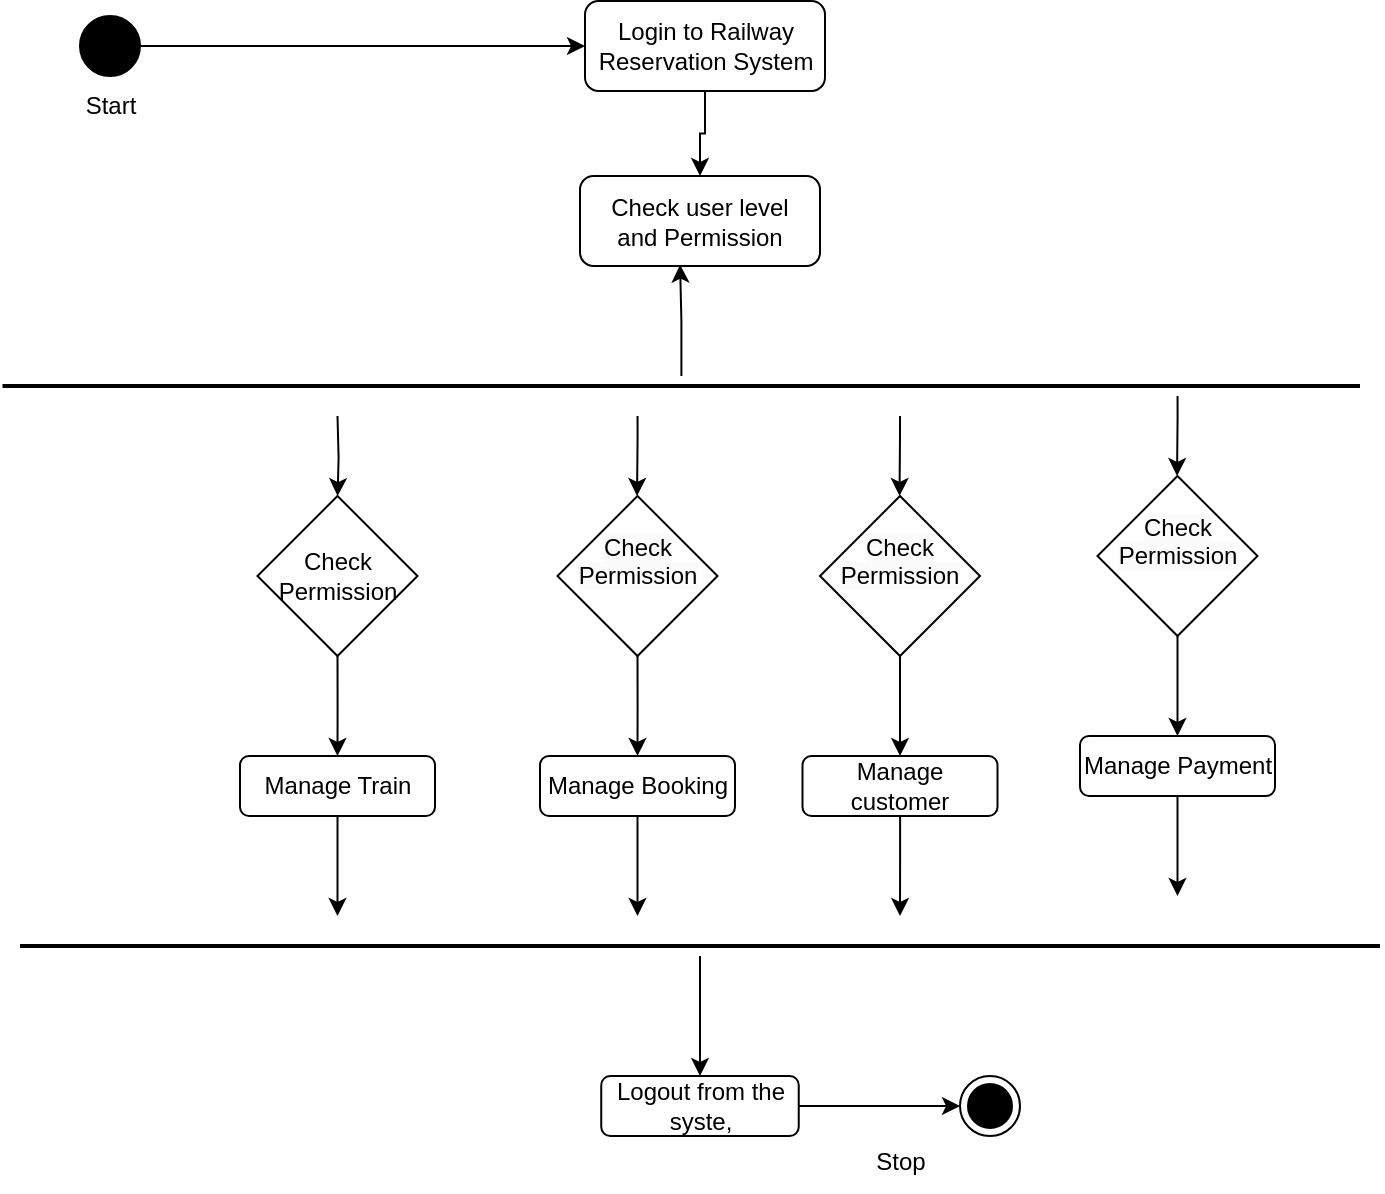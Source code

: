<mxfile version="23.1.7" type="device">
  <diagram name="Page-1" id="e7e014a7-5840-1c2e-5031-d8a46d1fe8dd">
    <mxGraphModel dx="800" dy="460" grid="1" gridSize="10" guides="1" tooltips="1" connect="1" arrows="1" fold="1" page="1" pageScale="1" pageWidth="1169" pageHeight="826" background="none" math="0" shadow="0">
      <root>
        <mxCell id="0" />
        <mxCell id="1" parent="0" />
        <mxCell id="cyoJXU-WO3Ss5TMpzt__-55" style="edgeStyle=orthogonalEdgeStyle;rounded=0;orthogonalLoop=1;jettySize=auto;html=1;entryX=0;entryY=0.5;entryDx=0;entryDy=0;" edge="1" parent="1" source="cyoJXU-WO3Ss5TMpzt__-41" target="cyoJXU-WO3Ss5TMpzt__-44">
          <mxGeometry relative="1" as="geometry" />
        </mxCell>
        <mxCell id="cyoJXU-WO3Ss5TMpzt__-41" value="" style="ellipse;fillColor=strokeColor;html=1;" vertex="1" parent="1">
          <mxGeometry x="190" y="100" width="30" height="30" as="geometry" />
        </mxCell>
        <mxCell id="cyoJXU-WO3Ss5TMpzt__-42" value="Start" style="text;html=1;align=center;verticalAlign=middle;resizable=0;points=[];autosize=1;strokeColor=none;fillColor=none;" vertex="1" parent="1">
          <mxGeometry x="180" y="130" width="50" height="30" as="geometry" />
        </mxCell>
        <mxCell id="cyoJXU-WO3Ss5TMpzt__-43" value="Check user level&lt;br&gt;and Permission" style="rounded=1;whiteSpace=wrap;html=1;" vertex="1" parent="1">
          <mxGeometry x="440" y="180" width="120" height="45" as="geometry" />
        </mxCell>
        <mxCell id="cyoJXU-WO3Ss5TMpzt__-54" value="" style="edgeStyle=orthogonalEdgeStyle;rounded=0;orthogonalLoop=1;jettySize=auto;html=1;" edge="1" parent="1" source="cyoJXU-WO3Ss5TMpzt__-44" target="cyoJXU-WO3Ss5TMpzt__-43">
          <mxGeometry relative="1" as="geometry" />
        </mxCell>
        <mxCell id="cyoJXU-WO3Ss5TMpzt__-44" value="Login to Railway&lt;br&gt;Reservation System" style="rounded=1;whiteSpace=wrap;html=1;" vertex="1" parent="1">
          <mxGeometry x="442.5" y="92.5" width="120" height="45" as="geometry" />
        </mxCell>
        <mxCell id="cyoJXU-WO3Ss5TMpzt__-64" style="edgeStyle=orthogonalEdgeStyle;rounded=0;orthogonalLoop=1;jettySize=auto;html=1;" edge="1" parent="1" target="cyoJXU-WO3Ss5TMpzt__-46">
          <mxGeometry relative="1" as="geometry">
            <mxPoint x="318.75" y="300" as="sourcePoint" />
          </mxGeometry>
        </mxCell>
        <mxCell id="cyoJXU-WO3Ss5TMpzt__-46" value="Check&lt;br&gt;Permission" style="rhombus;whiteSpace=wrap;html=1;" vertex="1" parent="1">
          <mxGeometry x="278.75" y="340" width="80" height="80" as="geometry" />
        </mxCell>
        <mxCell id="cyoJXU-WO3Ss5TMpzt__-60" style="edgeStyle=orthogonalEdgeStyle;rounded=0;orthogonalLoop=1;jettySize=auto;html=1;exitX=0.5;exitY=1;exitDx=0;exitDy=0;" edge="1" parent="1" source="cyoJXU-WO3Ss5TMpzt__-47" target="cyoJXU-WO3Ss5TMpzt__-51">
          <mxGeometry relative="1" as="geometry" />
        </mxCell>
        <mxCell id="cyoJXU-WO3Ss5TMpzt__-47" value="&#xa;&lt;span style=&quot;color: rgb(0, 0, 0); font-family: Helvetica; font-size: 12px; font-style: normal; font-variant-ligatures: normal; font-variant-caps: normal; font-weight: 400; letter-spacing: normal; orphans: 2; text-align: center; text-indent: 0px; text-transform: none; widows: 2; word-spacing: 0px; -webkit-text-stroke-width: 0px; background-color: rgb(251, 251, 251); text-decoration-thickness: initial; text-decoration-style: initial; text-decoration-color: initial; float: none; display: inline !important;&quot;&gt;Check&lt;/span&gt;&lt;br style=&quot;border-color: var(--border-color); color: rgb(0, 0, 0); font-family: Helvetica; font-size: 12px; font-style: normal; font-variant-ligatures: normal; font-variant-caps: normal; font-weight: 400; letter-spacing: normal; orphans: 2; text-align: center; text-indent: 0px; text-transform: none; widows: 2; word-spacing: 0px; -webkit-text-stroke-width: 0px; background-color: rgb(251, 251, 251); text-decoration-thickness: initial; text-decoration-style: initial; text-decoration-color: initial;&quot;&gt;&lt;span style=&quot;color: rgb(0, 0, 0); font-family: Helvetica; font-size: 12px; font-style: normal; font-variant-ligatures: normal; font-variant-caps: normal; font-weight: 400; letter-spacing: normal; orphans: 2; text-align: center; text-indent: 0px; text-transform: none; widows: 2; word-spacing: 0px; -webkit-text-stroke-width: 0px; background-color: rgb(251, 251, 251); text-decoration-thickness: initial; text-decoration-style: initial; text-decoration-color: initial; float: none; display: inline !important;&quot;&gt;Permission&lt;/span&gt;&#xa;&#xa;" style="rhombus;whiteSpace=wrap;html=1;" vertex="1" parent="1">
          <mxGeometry x="428.75" y="340" width="80" height="80" as="geometry" />
        </mxCell>
        <mxCell id="cyoJXU-WO3Ss5TMpzt__-62" style="edgeStyle=orthogonalEdgeStyle;rounded=0;orthogonalLoop=1;jettySize=auto;html=1;entryX=0.5;entryY=0;entryDx=0;entryDy=0;" edge="1" parent="1" source="cyoJXU-WO3Ss5TMpzt__-48" target="cyoJXU-WO3Ss5TMpzt__-52">
          <mxGeometry relative="1" as="geometry" />
        </mxCell>
        <mxCell id="cyoJXU-WO3Ss5TMpzt__-48" value="&#xa;&lt;span style=&quot;color: rgb(0, 0, 0); font-family: Helvetica; font-size: 12px; font-style: normal; font-variant-ligatures: normal; font-variant-caps: normal; font-weight: 400; letter-spacing: normal; orphans: 2; text-align: center; text-indent: 0px; text-transform: none; widows: 2; word-spacing: 0px; -webkit-text-stroke-width: 0px; background-color: rgb(251, 251, 251); text-decoration-thickness: initial; text-decoration-style: initial; text-decoration-color: initial; float: none; display: inline !important;&quot;&gt;Check&lt;/span&gt;&lt;br style=&quot;border-color: var(--border-color); color: rgb(0, 0, 0); font-family: Helvetica; font-size: 12px; font-style: normal; font-variant-ligatures: normal; font-variant-caps: normal; font-weight: 400; letter-spacing: normal; orphans: 2; text-align: center; text-indent: 0px; text-transform: none; widows: 2; word-spacing: 0px; -webkit-text-stroke-width: 0px; background-color: rgb(251, 251, 251); text-decoration-thickness: initial; text-decoration-style: initial; text-decoration-color: initial;&quot;&gt;&lt;span style=&quot;color: rgb(0, 0, 0); font-family: Helvetica; font-size: 12px; font-style: normal; font-variant-ligatures: normal; font-variant-caps: normal; font-weight: 400; letter-spacing: normal; orphans: 2; text-align: center; text-indent: 0px; text-transform: none; widows: 2; word-spacing: 0px; -webkit-text-stroke-width: 0px; background-color: rgb(251, 251, 251); text-decoration-thickness: initial; text-decoration-style: initial; text-decoration-color: initial; float: none; display: inline !important;&quot;&gt;Permission&lt;/span&gt;&#xa;&#xa;" style="rhombus;whiteSpace=wrap;html=1;" vertex="1" parent="1">
          <mxGeometry x="560" y="340" width="80" height="80" as="geometry" />
        </mxCell>
        <mxCell id="cyoJXU-WO3Ss5TMpzt__-63" style="edgeStyle=orthogonalEdgeStyle;rounded=0;orthogonalLoop=1;jettySize=auto;html=1;entryX=0.5;entryY=0;entryDx=0;entryDy=0;" edge="1" parent="1" source="cyoJXU-WO3Ss5TMpzt__-49" target="cyoJXU-WO3Ss5TMpzt__-53">
          <mxGeometry relative="1" as="geometry" />
        </mxCell>
        <mxCell id="cyoJXU-WO3Ss5TMpzt__-49" value="&#xa;&lt;span style=&quot;color: rgb(0, 0, 0); font-family: Helvetica; font-size: 12px; font-style: normal; font-variant-ligatures: normal; font-variant-caps: normal; font-weight: 400; letter-spacing: normal; orphans: 2; text-align: center; text-indent: 0px; text-transform: none; widows: 2; word-spacing: 0px; -webkit-text-stroke-width: 0px; background-color: rgb(251, 251, 251); text-decoration-thickness: initial; text-decoration-style: initial; text-decoration-color: initial; float: none; display: inline !important;&quot;&gt;Check&lt;/span&gt;&lt;br style=&quot;border-color: var(--border-color); color: rgb(0, 0, 0); font-family: Helvetica; font-size: 12px; font-style: normal; font-variant-ligatures: normal; font-variant-caps: normal; font-weight: 400; letter-spacing: normal; orphans: 2; text-align: center; text-indent: 0px; text-transform: none; widows: 2; word-spacing: 0px; -webkit-text-stroke-width: 0px; background-color: rgb(251, 251, 251); text-decoration-thickness: initial; text-decoration-style: initial; text-decoration-color: initial;&quot;&gt;&lt;span style=&quot;color: rgb(0, 0, 0); font-family: Helvetica; font-size: 12px; font-style: normal; font-variant-ligatures: normal; font-variant-caps: normal; font-weight: 400; letter-spacing: normal; orphans: 2; text-align: center; text-indent: 0px; text-transform: none; widows: 2; word-spacing: 0px; -webkit-text-stroke-width: 0px; background-color: rgb(251, 251, 251); text-decoration-thickness: initial; text-decoration-style: initial; text-decoration-color: initial; float: none; display: inline !important;&quot;&gt;Permission&lt;/span&gt;&#xa;&#xa;" style="rhombus;whiteSpace=wrap;html=1;" vertex="1" parent="1">
          <mxGeometry x="698.75" y="330" width="80" height="80" as="geometry" />
        </mxCell>
        <mxCell id="cyoJXU-WO3Ss5TMpzt__-59" style="edgeStyle=orthogonalEdgeStyle;rounded=0;orthogonalLoop=1;jettySize=auto;html=1;exitX=0.5;exitY=1;exitDx=0;exitDy=0;" edge="1" parent="1" source="cyoJXU-WO3Ss5TMpzt__-46" target="cyoJXU-WO3Ss5TMpzt__-50">
          <mxGeometry relative="1" as="geometry" />
        </mxCell>
        <mxCell id="cyoJXU-WO3Ss5TMpzt__-75" style="edgeStyle=orthogonalEdgeStyle;rounded=0;orthogonalLoop=1;jettySize=auto;html=1;" edge="1" parent="1" source="cyoJXU-WO3Ss5TMpzt__-50">
          <mxGeometry relative="1" as="geometry">
            <mxPoint x="318.75" y="550.0" as="targetPoint" />
          </mxGeometry>
        </mxCell>
        <mxCell id="cyoJXU-WO3Ss5TMpzt__-50" value="Manage Train" style="rounded=1;whiteSpace=wrap;html=1;" vertex="1" parent="1">
          <mxGeometry x="270" y="470" width="97.5" height="30" as="geometry" />
        </mxCell>
        <mxCell id="cyoJXU-WO3Ss5TMpzt__-76" style="edgeStyle=orthogonalEdgeStyle;rounded=0;orthogonalLoop=1;jettySize=auto;html=1;" edge="1" parent="1" source="cyoJXU-WO3Ss5TMpzt__-51">
          <mxGeometry relative="1" as="geometry">
            <mxPoint x="468.75" y="550.0" as="targetPoint" />
          </mxGeometry>
        </mxCell>
        <mxCell id="cyoJXU-WO3Ss5TMpzt__-51" value="Manage Booking" style="rounded=1;whiteSpace=wrap;html=1;" vertex="1" parent="1">
          <mxGeometry x="420" y="470" width="97.5" height="30" as="geometry" />
        </mxCell>
        <mxCell id="cyoJXU-WO3Ss5TMpzt__-77" style="edgeStyle=orthogonalEdgeStyle;rounded=0;orthogonalLoop=1;jettySize=auto;html=1;" edge="1" parent="1" source="cyoJXU-WO3Ss5TMpzt__-52">
          <mxGeometry relative="1" as="geometry">
            <mxPoint x="600" y="550.0" as="targetPoint" />
          </mxGeometry>
        </mxCell>
        <mxCell id="cyoJXU-WO3Ss5TMpzt__-52" value="Manage customer" style="rounded=1;whiteSpace=wrap;html=1;" vertex="1" parent="1">
          <mxGeometry x="551.25" y="470" width="97.5" height="30" as="geometry" />
        </mxCell>
        <mxCell id="cyoJXU-WO3Ss5TMpzt__-78" style="edgeStyle=orthogonalEdgeStyle;rounded=0;orthogonalLoop=1;jettySize=auto;html=1;" edge="1" parent="1" source="cyoJXU-WO3Ss5TMpzt__-53">
          <mxGeometry relative="1" as="geometry">
            <mxPoint x="738.75" y="540.0" as="targetPoint" />
          </mxGeometry>
        </mxCell>
        <mxCell id="cyoJXU-WO3Ss5TMpzt__-53" value="Manage Payment" style="rounded=1;whiteSpace=wrap;html=1;" vertex="1" parent="1">
          <mxGeometry x="690" y="460" width="97.5" height="30" as="geometry" />
        </mxCell>
        <mxCell id="cyoJXU-WO3Ss5TMpzt__-79" style="edgeStyle=orthogonalEdgeStyle;rounded=0;orthogonalLoop=1;jettySize=auto;html=1;entryX=0.417;entryY=0.985;entryDx=0;entryDy=0;entryPerimeter=0;" edge="1" parent="1" source="cyoJXU-WO3Ss5TMpzt__-56" target="cyoJXU-WO3Ss5TMpzt__-43">
          <mxGeometry relative="1" as="geometry">
            <mxPoint x="490.625" y="200" as="targetPoint" />
          </mxGeometry>
        </mxCell>
        <mxCell id="cyoJXU-WO3Ss5TMpzt__-56" value="" style="line;strokeWidth=2;html=1;" vertex="1" parent="1">
          <mxGeometry x="151.25" y="280" width="678.75" height="10" as="geometry" />
        </mxCell>
        <mxCell id="cyoJXU-WO3Ss5TMpzt__-66" style="edgeStyle=orthogonalEdgeStyle;rounded=0;orthogonalLoop=1;jettySize=auto;html=1;" edge="1" parent="1">
          <mxGeometry relative="1" as="geometry">
            <mxPoint x="468.52" y="340" as="targetPoint" />
            <mxPoint x="468.77" y="300" as="sourcePoint" />
            <Array as="points">
              <mxPoint x="468.77" y="310" />
              <mxPoint x="468.77" y="310" />
            </Array>
          </mxGeometry>
        </mxCell>
        <mxCell id="cyoJXU-WO3Ss5TMpzt__-67" style="edgeStyle=orthogonalEdgeStyle;rounded=0;orthogonalLoop=1;jettySize=auto;html=1;" edge="1" parent="1">
          <mxGeometry relative="1" as="geometry">
            <mxPoint x="599.77" y="340" as="targetPoint" />
            <mxPoint x="600.02" y="300" as="sourcePoint" />
            <Array as="points">
              <mxPoint x="600.02" y="310" />
              <mxPoint x="600.02" y="310" />
            </Array>
          </mxGeometry>
        </mxCell>
        <mxCell id="cyoJXU-WO3Ss5TMpzt__-68" style="edgeStyle=orthogonalEdgeStyle;rounded=0;orthogonalLoop=1;jettySize=auto;html=1;" edge="1" parent="1">
          <mxGeometry relative="1" as="geometry">
            <mxPoint x="738.52" y="330" as="targetPoint" />
            <mxPoint x="738.77" y="290" as="sourcePoint" />
            <Array as="points">
              <mxPoint x="738.77" y="300" />
              <mxPoint x="738.77" y="300" />
            </Array>
          </mxGeometry>
        </mxCell>
        <mxCell id="cyoJXU-WO3Ss5TMpzt__-74" style="edgeStyle=orthogonalEdgeStyle;rounded=0;orthogonalLoop=1;jettySize=auto;html=1;entryX=0.5;entryY=0;entryDx=0;entryDy=0;" edge="1" parent="1" source="cyoJXU-WO3Ss5TMpzt__-69" target="cyoJXU-WO3Ss5TMpzt__-70">
          <mxGeometry relative="1" as="geometry" />
        </mxCell>
        <mxCell id="cyoJXU-WO3Ss5TMpzt__-69" value="" style="line;strokeWidth=2;html=1;" vertex="1" parent="1">
          <mxGeometry x="160" y="560" width="680" height="10" as="geometry" />
        </mxCell>
        <mxCell id="cyoJXU-WO3Ss5TMpzt__-73" style="edgeStyle=orthogonalEdgeStyle;rounded=0;orthogonalLoop=1;jettySize=auto;html=1;entryX=0;entryY=0.5;entryDx=0;entryDy=0;" edge="1" parent="1" source="cyoJXU-WO3Ss5TMpzt__-70" target="cyoJXU-WO3Ss5TMpzt__-71">
          <mxGeometry relative="1" as="geometry" />
        </mxCell>
        <mxCell id="cyoJXU-WO3Ss5TMpzt__-70" value="Logout from the syste," style="rounded=1;whiteSpace=wrap;html=1;" vertex="1" parent="1">
          <mxGeometry x="450.62" y="630" width="98.75" height="30" as="geometry" />
        </mxCell>
        <mxCell id="cyoJXU-WO3Ss5TMpzt__-71" value="" style="ellipse;html=1;shape=endState;fillColor=strokeColor;" vertex="1" parent="1">
          <mxGeometry x="630" y="630" width="30" height="30" as="geometry" />
        </mxCell>
        <mxCell id="cyoJXU-WO3Ss5TMpzt__-72" value="Stop" style="text;html=1;align=center;verticalAlign=middle;resizable=0;points=[];autosize=1;strokeColor=none;fillColor=none;" vertex="1" parent="1">
          <mxGeometry x="575" y="658" width="50" height="30" as="geometry" />
        </mxCell>
      </root>
    </mxGraphModel>
  </diagram>
</mxfile>
